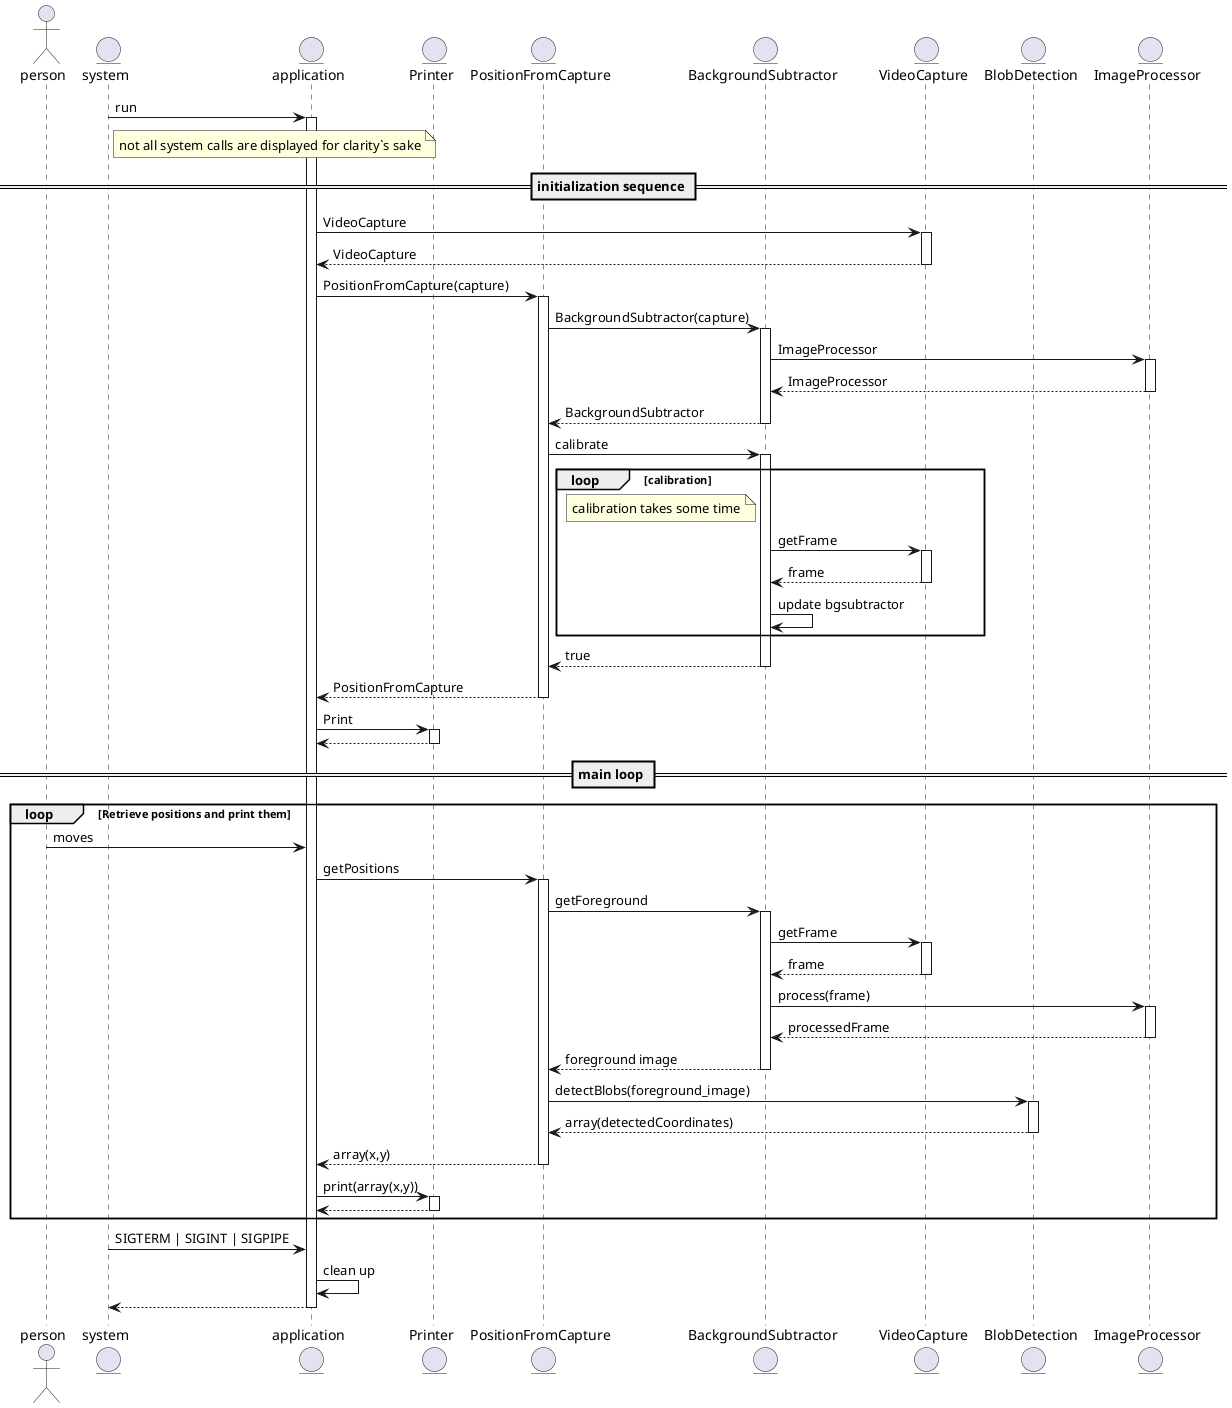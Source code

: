 @startuml

actor person
entity system
entity application
entity Printer as print
entity PositionFromCapture as pos
entity BackgroundSubtractor as bg
entity VideoCapture as vc
entity BlobDetection as bd
entity ImageProcessor as img

system -> application : run
activate application

'there are several system calls, e.g. to the camera, for printing data etc.
note right of system : not all system calls are displayed for clarity`s sake

== initialization sequence ==
'when an object is created, activate after construction or before construction?'
application -> vc : VideoCapture
activate vc
vc --> application : VideoCapture
deactivate vc
application -> pos : PositionFromCapture(capture)
activate pos
pos -> bg : BackgroundSubtractor(capture)
activate bg
bg -> img : ImageProcessor
activate img
img --> bg : ImageProcessor
deactivate img
bg --> pos : BackgroundSubtractor
deactivate bg
pos -> bg : calibrate
activate bg
loop calibration
note left of bg : calibration takes some time
bg -> vc : getFrame
activate vc
vc --> bg : frame
deactivate vc
bg -> bg : update bgsubtractor
end
bg --> pos : true
deactivate bg
pos --> application : PositionFromCapture
deactivate pos
application -> print : Print
activate print
print --> application
deactivate print



== main loop ==
loop Retrieve positions and print them
person -> application: moves
application -> pos : getPositions
activate pos
pos -> bg : getForeground
activate bg
bg -> vc : getFrame
activate vc
vc --> bg : frame
deactivate vc
bg -> img : process(frame)
activate img
img --> bg : processedFrame
deactivate img
'FIXME syntax'
bg --> pos : foreground image
deactivate bg
pos -> bd: detectBlobs(foreground_image)
activate bd
bd --> pos: array(detectedCoordinates)
deactivate bd

'FIXME syntax'
pos --> application : array(x,y)
deactivate pos
application -> print : print(array(x,y))
activate print
print --> application
deactivate print

end

system -> application : SIGTERM | SIGINT | SIGPIPE
application -> application : clean up
deactivate pos
deactivate bg
deactivate vc
deactivate bd
deactivate img
deactivate print
application --> system
deactivate application


@enduml
